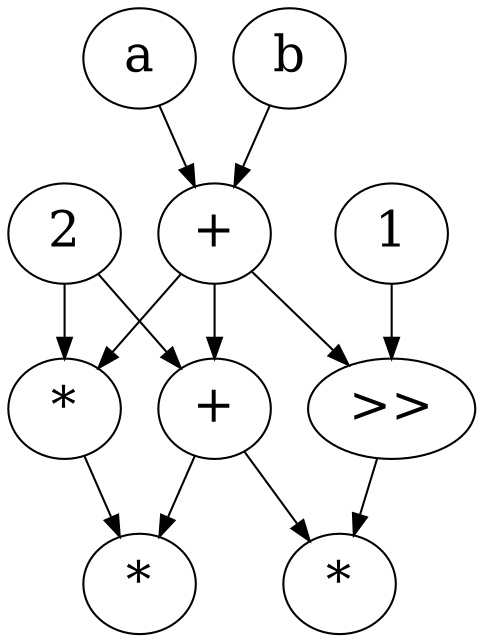 digraph G {
    rankdir = "TD";
    fontsize="24"
    node [ fontsize="24" ]

    _mul_2 [label="*"];

    _final_result [label="*"];


    t2 -> _mul_2
    a_b_add -> _mul_2

    add_2 -> _final_result
    _mul_2 -> _final_result

    add_2 [label="+"];
    mul_2 [label=">>"];
    a_b_add [label="+"];

    final_result [label="*"];

    a [label="a"];

    b [label="b"];

    t2 [label="2"];
    t1 [label="1"];

    a -> a_b_add
    b -> a_b_add

    t2 -> add_2
    a_b_add -> add_2

    t1 -> mul_2
    a_b_add -> mul_2

    add_2 -> final_result
    mul_2 -> final_result


}




